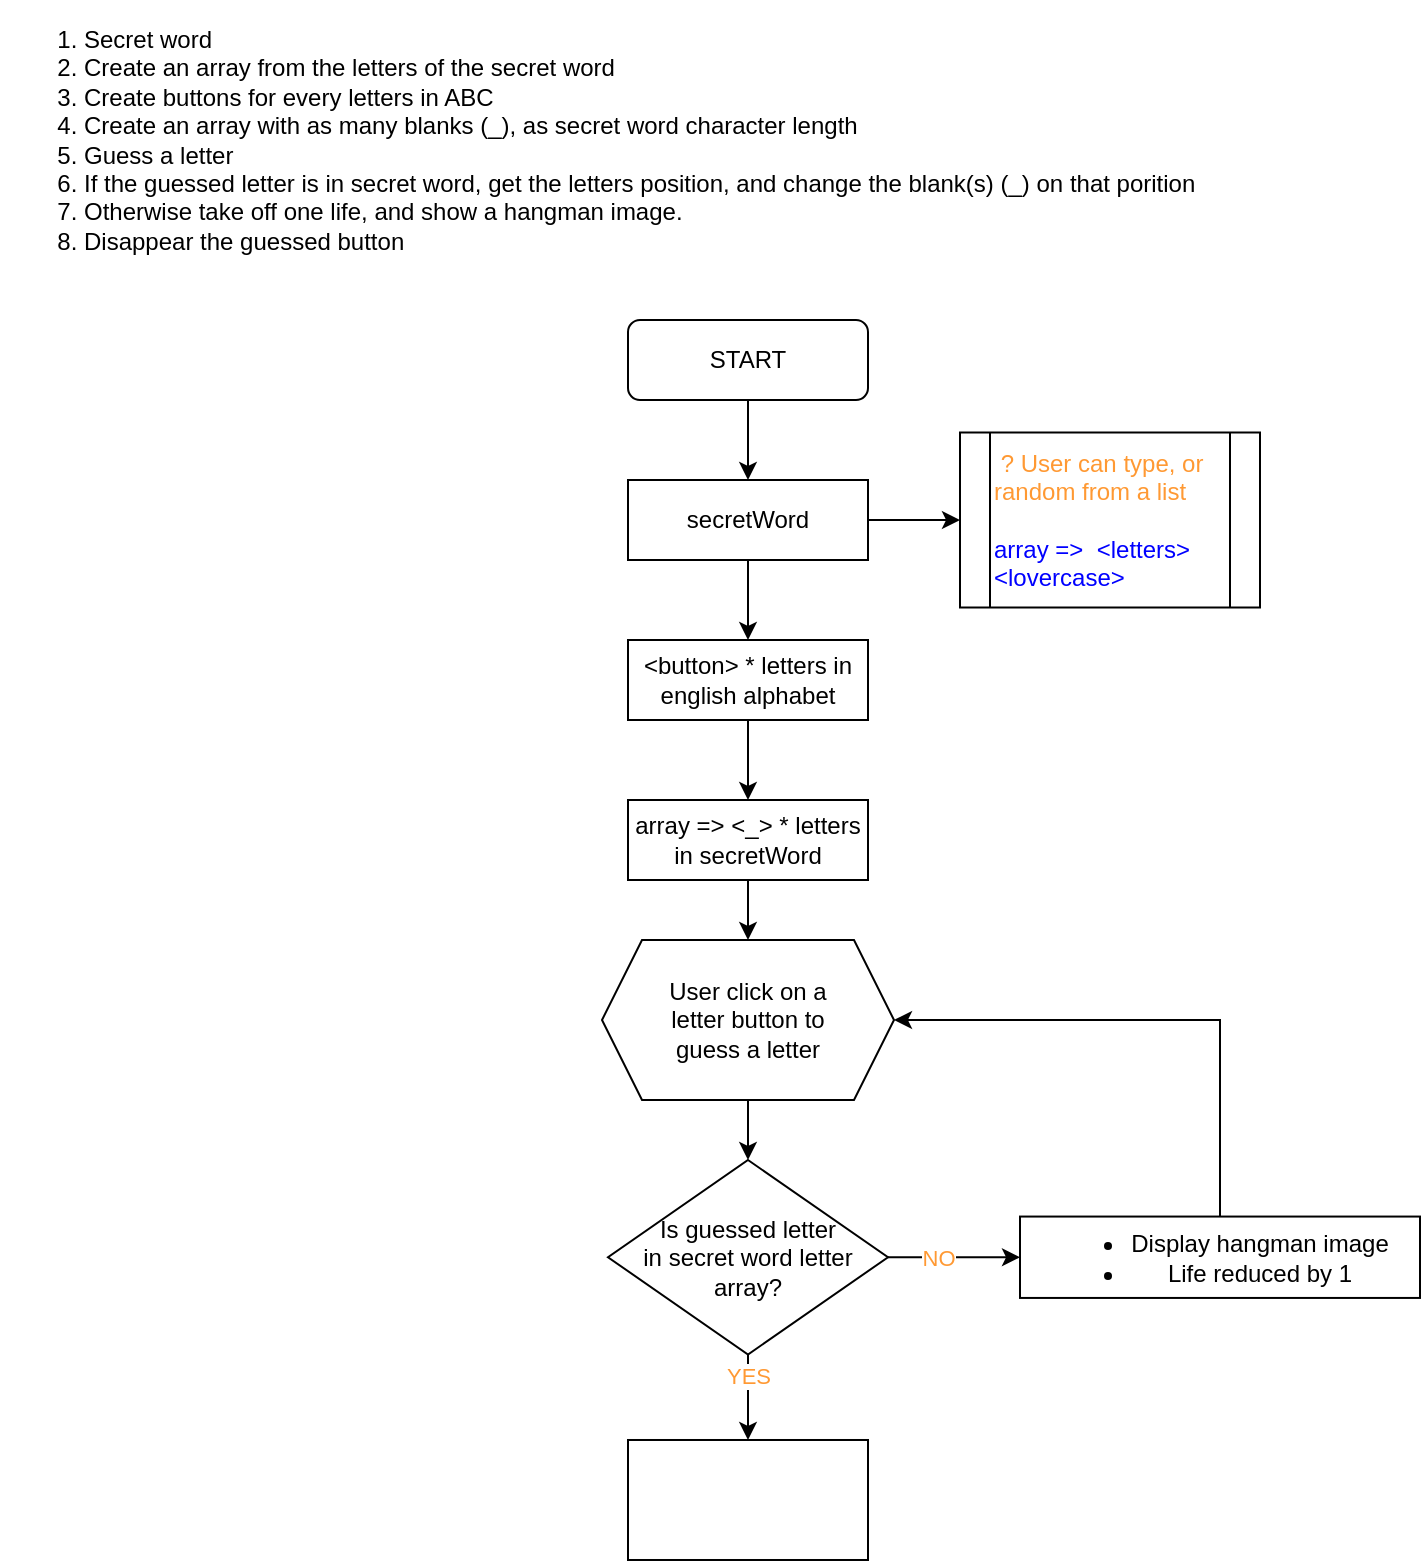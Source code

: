 <mxfile version="19.0.3" type="device"><diagram id="PIfQu0qp3HPNAFqUMcDq" name="Hangman Page 1"><mxGraphModel dx="865" dy="528" grid="1" gridSize="10" guides="1" tooltips="1" connect="1" arrows="1" fold="1" page="1" pageScale="1" pageWidth="827" pageHeight="1169" math="0" shadow="0"><root><mxCell id="0"/><mxCell id="1" parent="0"/><mxCell id="kATlFw1y2_8InXNUkc2g-1" value="&lt;ol&gt;&lt;li&gt;&lt;span style=&quot;background-color: initial;&quot;&gt;Secret word&lt;/span&gt;&lt;/li&gt;&lt;li style=&quot;&quot;&gt;Create an array from the letters of the secret word&lt;/li&gt;&lt;li style=&quot;&quot;&gt;Create buttons for every letters in ABC&lt;/li&gt;&lt;li style=&quot;&quot;&gt;Create an array with as many blanks (_), as secret word character length&lt;/li&gt;&lt;li style=&quot;&quot;&gt;Guess a letter&lt;/li&gt;&lt;li style=&quot;&quot;&gt;If the guessed letter is in secret word, get the letters position, and change the blank(s) (_) on that porition&lt;/li&gt;&lt;li style=&quot;&quot;&gt;Otherwise take off one life, and show a hangman image.&lt;/li&gt;&lt;li style=&quot;&quot;&gt;Disappear the guessed button&lt;/li&gt;&lt;/ol&gt;" style="text;html=1;resizable=0;autosize=1;align=left;verticalAlign=middle;points=[];fillColor=none;strokeColor=none;rounded=0;" vertex="1" parent="1"><mxGeometry x="40" y="20" width="610" height="140" as="geometry"/></mxCell><mxCell id="kATlFw1y2_8InXNUkc2g-7" style="edgeStyle=orthogonalEdgeStyle;rounded=0;orthogonalLoop=1;jettySize=auto;html=1;entryX=0.5;entryY=0;entryDx=0;entryDy=0;" edge="1" parent="1" source="kATlFw1y2_8InXNUkc2g-2" target="kATlFw1y2_8InXNUkc2g-5"><mxGeometry relative="1" as="geometry"/></mxCell><mxCell id="kATlFw1y2_8InXNUkc2g-2" value="START" style="rounded=1;whiteSpace=wrap;html=1;" vertex="1" parent="1"><mxGeometry x="354" y="180" width="120" height="40" as="geometry"/></mxCell><mxCell id="kATlFw1y2_8InXNUkc2g-3" value="&lt;span style=&quot;color: rgb(255, 153, 51);&quot;&gt;&amp;nbsp;? User can type, or random from a list&lt;/span&gt;&lt;font color=&quot;#0000ff&quot;&gt;&lt;br&gt;&lt;br&gt;array =&amp;gt;&amp;nbsp; &amp;lt;letters&amp;gt;&lt;br&gt;&amp;lt;lovercase&amp;gt;&lt;/font&gt;" style="shape=process;whiteSpace=wrap;html=1;backgroundOutline=1;align=left;" vertex="1" parent="1"><mxGeometry x="520" y="236.25" width="150" height="87.5" as="geometry"/></mxCell><mxCell id="kATlFw1y2_8InXNUkc2g-6" style="edgeStyle=orthogonalEdgeStyle;rounded=0;orthogonalLoop=1;jettySize=auto;html=1;entryX=0;entryY=0.5;entryDx=0;entryDy=0;" edge="1" parent="1" source="kATlFw1y2_8InXNUkc2g-5" target="kATlFw1y2_8InXNUkc2g-3"><mxGeometry relative="1" as="geometry"/></mxCell><mxCell id="kATlFw1y2_8InXNUkc2g-9" value="" style="edgeStyle=orthogonalEdgeStyle;rounded=0;orthogonalLoop=1;jettySize=auto;html=1;fontColor=#FF9933;" edge="1" parent="1" source="kATlFw1y2_8InXNUkc2g-5" target="kATlFw1y2_8InXNUkc2g-8"><mxGeometry relative="1" as="geometry"/></mxCell><mxCell id="kATlFw1y2_8InXNUkc2g-5" value="secretWord" style="shape=parallelogram;perimeter=parallelogramPerimeter;whiteSpace=wrap;html=1;fixedSize=1;size=-14;" vertex="1" parent="1"><mxGeometry x="354" y="260" width="120" height="40" as="geometry"/></mxCell><mxCell id="kATlFw1y2_8InXNUkc2g-12" value="" style="edgeStyle=orthogonalEdgeStyle;rounded=0;orthogonalLoop=1;jettySize=auto;html=1;fontColor=#FF9933;" edge="1" parent="1" source="kATlFw1y2_8InXNUkc2g-8" target="kATlFw1y2_8InXNUkc2g-11"><mxGeometry relative="1" as="geometry"/></mxCell><mxCell id="kATlFw1y2_8InXNUkc2g-8" value="&amp;lt;button&amp;gt; * letters in english alphabet" style="whiteSpace=wrap;html=1;" vertex="1" parent="1"><mxGeometry x="354" y="340" width="120" height="40" as="geometry"/></mxCell><mxCell id="kATlFw1y2_8InXNUkc2g-15" value="" style="edgeStyle=orthogonalEdgeStyle;rounded=0;orthogonalLoop=1;jettySize=auto;html=1;fontColor=#FF9933;" edge="1" parent="1" source="kATlFw1y2_8InXNUkc2g-11" target="kATlFw1y2_8InXNUkc2g-14"><mxGeometry relative="1" as="geometry"/></mxCell><mxCell id="kATlFw1y2_8InXNUkc2g-11" value="array =&amp;gt; &amp;lt;_&amp;gt; * letters in secretWord" style="whiteSpace=wrap;html=1;" vertex="1" parent="1"><mxGeometry x="354" y="420" width="120" height="40" as="geometry"/></mxCell><mxCell id="kATlFw1y2_8InXNUkc2g-17" value="" style="edgeStyle=orthogonalEdgeStyle;rounded=0;orthogonalLoop=1;jettySize=auto;html=1;fontColor=#FF9933;" edge="1" parent="1" source="kATlFw1y2_8InXNUkc2g-14" target="kATlFw1y2_8InXNUkc2g-16"><mxGeometry relative="1" as="geometry"/></mxCell><mxCell id="kATlFw1y2_8InXNUkc2g-14" value="User click on a&lt;br&gt;letter button to&lt;br&gt;guess a letter" style="shape=hexagon;perimeter=hexagonPerimeter2;whiteSpace=wrap;html=1;fixedSize=1;" vertex="1" parent="1"><mxGeometry x="341" y="490" width="146" height="80" as="geometry"/></mxCell><mxCell id="kATlFw1y2_8InXNUkc2g-19" value="" style="edgeStyle=orthogonalEdgeStyle;rounded=0;orthogonalLoop=1;jettySize=auto;html=1;fontColor=#FF9933;entryX=0;entryY=0.5;entryDx=0;entryDy=0;" edge="1" parent="1" source="kATlFw1y2_8InXNUkc2g-16" target="kATlFw1y2_8InXNUkc2g-20"><mxGeometry relative="1" as="geometry"><mxPoint x="611" y="688.615" as="targetPoint"/></mxGeometry></mxCell><mxCell id="kATlFw1y2_8InXNUkc2g-23" value="NO" style="edgeLabel;html=1;align=center;verticalAlign=middle;resizable=0;points=[];fontColor=#FF9933;" vertex="1" connectable="0" parent="kATlFw1y2_8InXNUkc2g-19"><mxGeometry x="0.299" y="-3" relative="1" as="geometry"><mxPoint x="-18" y="-3" as="offset"/></mxGeometry></mxCell><mxCell id="kATlFw1y2_8InXNUkc2g-25" value="" style="edgeStyle=orthogonalEdgeStyle;rounded=0;orthogonalLoop=1;jettySize=auto;html=1;fontColor=#FF9933;entryX=0.5;entryY=0;entryDx=0;entryDy=0;" edge="1" parent="1" source="kATlFw1y2_8InXNUkc2g-16" target="kATlFw1y2_8InXNUkc2g-26"><mxGeometry relative="1" as="geometry"><mxPoint x="470" y="865.875" as="targetPoint"/></mxGeometry></mxCell><mxCell id="kATlFw1y2_8InXNUkc2g-28" value="YES" style="edgeLabel;html=1;align=center;verticalAlign=middle;resizable=0;points=[];fontColor=#FF9933;" vertex="1" connectable="0" parent="kATlFw1y2_8InXNUkc2g-25"><mxGeometry x="0.339" y="-1" relative="1" as="geometry"><mxPoint x="1" y="-18" as="offset"/></mxGeometry></mxCell><mxCell id="kATlFw1y2_8InXNUkc2g-16" value="Is guessed letter&lt;br&gt;in secret word letter array?" style="rhombus;whiteSpace=wrap;html=1;" vertex="1" parent="1"><mxGeometry x="344" y="600" width="140" height="97.25" as="geometry"/></mxCell><mxCell id="kATlFw1y2_8InXNUkc2g-29" style="edgeStyle=orthogonalEdgeStyle;rounded=0;orthogonalLoop=1;jettySize=auto;html=1;exitX=0.5;exitY=0;exitDx=0;exitDy=0;fontColor=#FF9933;entryX=1;entryY=0.5;entryDx=0;entryDy=0;" edge="1" parent="1" source="kATlFw1y2_8InXNUkc2g-20" target="kATlFw1y2_8InXNUkc2g-14"><mxGeometry relative="1" as="geometry"><mxPoint x="580" y="530" as="targetPoint"/></mxGeometry></mxCell><mxCell id="kATlFw1y2_8InXNUkc2g-20" value="&lt;ul&gt;&lt;li&gt;Display hangman image&lt;/li&gt;&lt;li&gt;Life reduced by 1&lt;/li&gt;&lt;/ul&gt;" style="whiteSpace=wrap;html=1;sketch=0;direction=east;" vertex="1" parent="1"><mxGeometry x="550" y="628.28" width="200" height="40.69" as="geometry"/></mxCell><mxCell id="kATlFw1y2_8InXNUkc2g-26" value="" style="whiteSpace=wrap;html=1;sketch=0;" vertex="1" parent="1"><mxGeometry x="354" y="739.995" width="120" height="60" as="geometry"/></mxCell></root></mxGraphModel></diagram></mxfile>